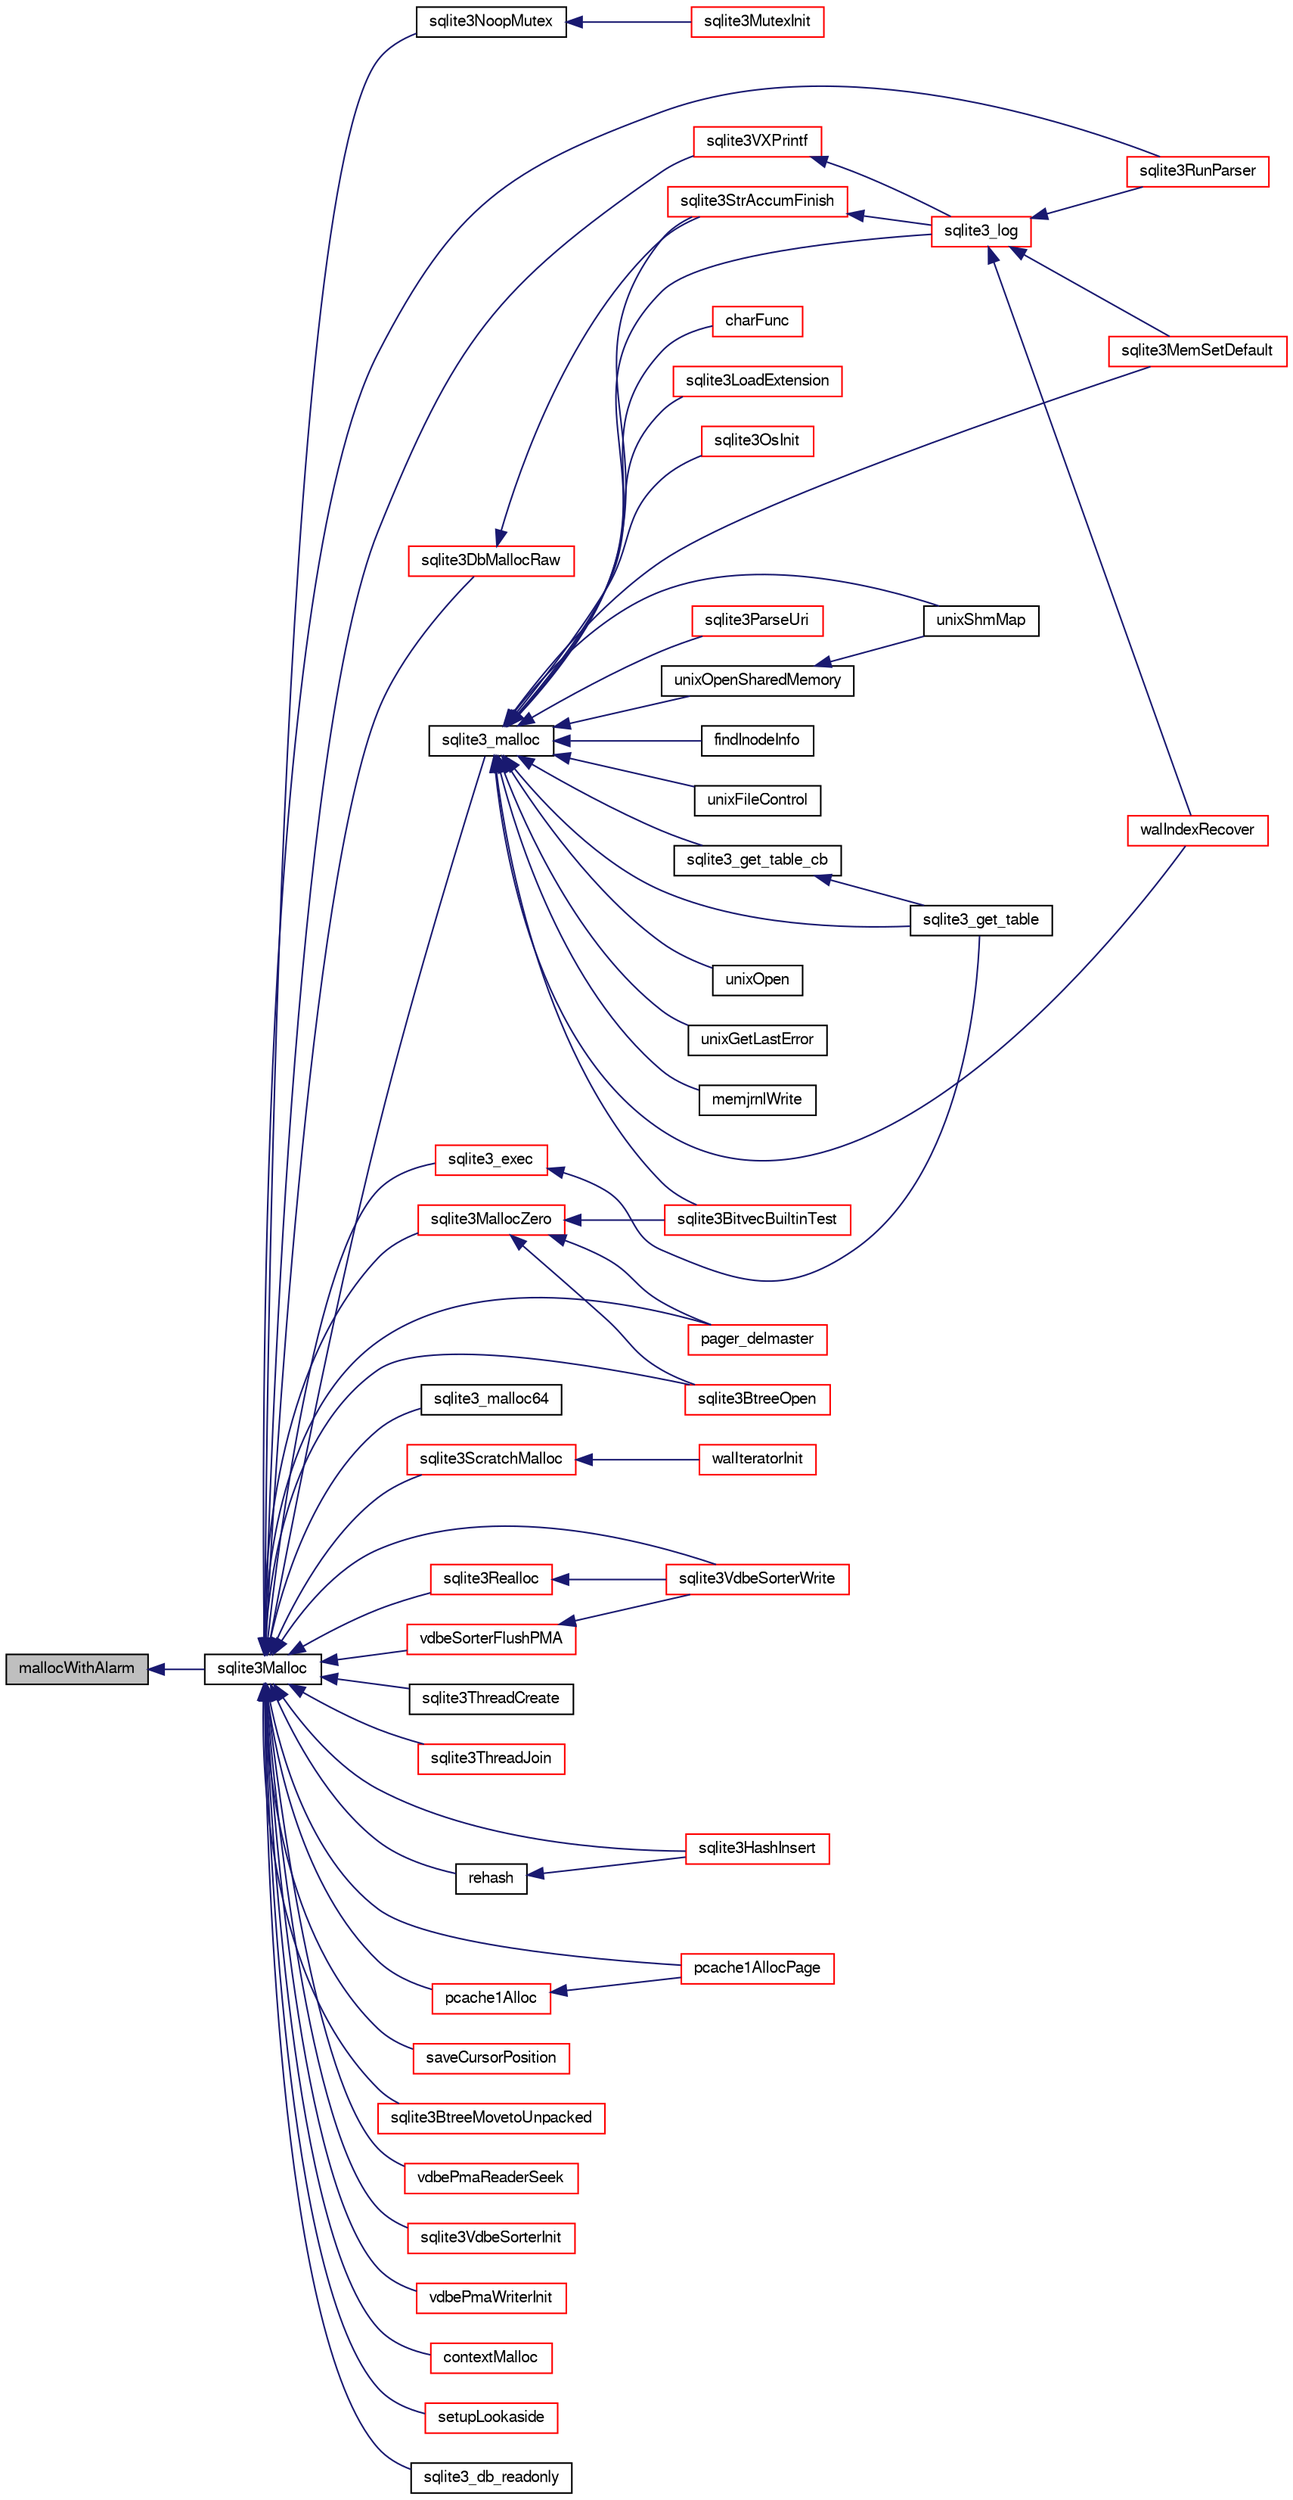 digraph "mallocWithAlarm"
{
  edge [fontname="FreeSans",fontsize="10",labelfontname="FreeSans",labelfontsize="10"];
  node [fontname="FreeSans",fontsize="10",shape=record];
  rankdir="LR";
  Node163046 [label="mallocWithAlarm",height=0.2,width=0.4,color="black", fillcolor="grey75", style="filled", fontcolor="black"];
  Node163046 -> Node163047 [dir="back",color="midnightblue",fontsize="10",style="solid",fontname="FreeSans"];
  Node163047 [label="sqlite3Malloc",height=0.2,width=0.4,color="black", fillcolor="white", style="filled",URL="$sqlite3_8c.html#a361a2eaa846b1885f123abe46f5d8b2b"];
  Node163047 -> Node163048 [dir="back",color="midnightblue",fontsize="10",style="solid",fontname="FreeSans"];
  Node163048 [label="sqlite3NoopMutex",height=0.2,width=0.4,color="black", fillcolor="white", style="filled",URL="$sqlite3_8c.html#a09742cde9ef371d94f8201d2cdb543e4"];
  Node163048 -> Node163049 [dir="back",color="midnightblue",fontsize="10",style="solid",fontname="FreeSans"];
  Node163049 [label="sqlite3MutexInit",height=0.2,width=0.4,color="red", fillcolor="white", style="filled",URL="$sqlite3_8c.html#a7906afcdd1cdb3d0007eb932398a1158"];
  Node163047 -> Node163539 [dir="back",color="midnightblue",fontsize="10",style="solid",fontname="FreeSans"];
  Node163539 [label="sqlite3_malloc",height=0.2,width=0.4,color="black", fillcolor="white", style="filled",URL="$sqlite3_8h.html#a510e31845345737f17d86ce0b2328356"];
  Node163539 -> Node163463 [dir="back",color="midnightblue",fontsize="10",style="solid",fontname="FreeSans"];
  Node163463 [label="sqlite3OsInit",height=0.2,width=0.4,color="red", fillcolor="white", style="filled",URL="$sqlite3_8c.html#afeaa886fe1ca086a30fd278b1d069762"];
  Node163539 -> Node163535 [dir="back",color="midnightblue",fontsize="10",style="solid",fontname="FreeSans"];
  Node163535 [label="sqlite3MemSetDefault",height=0.2,width=0.4,color="red", fillcolor="white", style="filled",URL="$sqlite3_8c.html#a162fbfd727e92c5f8f72625b5ff62549"];
  Node163539 -> Node163540 [dir="back",color="midnightblue",fontsize="10",style="solid",fontname="FreeSans"];
  Node163540 [label="sqlite3StrAccumFinish",height=0.2,width=0.4,color="red", fillcolor="white", style="filled",URL="$sqlite3_8c.html#adb7f26b10ac1b847db6f000ef4c2e2ba"];
  Node163540 -> Node163725 [dir="back",color="midnightblue",fontsize="10",style="solid",fontname="FreeSans"];
  Node163725 [label="sqlite3_log",height=0.2,width=0.4,color="red", fillcolor="white", style="filled",URL="$sqlite3_8h.html#a298c9699bf9c143662c6b1fec4b2dc3b"];
  Node163725 -> Node163535 [dir="back",color="midnightblue",fontsize="10",style="solid",fontname="FreeSans"];
  Node163725 -> Node163653 [dir="back",color="midnightblue",fontsize="10",style="solid",fontname="FreeSans"];
  Node163653 [label="walIndexRecover",height=0.2,width=0.4,color="red", fillcolor="white", style="filled",URL="$sqlite3_8c.html#ab4ee99f3710323acbeb6c495dd18d205"];
  Node163725 -> Node163233 [dir="back",color="midnightblue",fontsize="10",style="solid",fontname="FreeSans"];
  Node163233 [label="sqlite3RunParser",height=0.2,width=0.4,color="red", fillcolor="white", style="filled",URL="$sqlite3_8c.html#a174f16a9adcc64bf971bae4a5ffa3488"];
  Node163539 -> Node163725 [dir="back",color="midnightblue",fontsize="10",style="solid",fontname="FreeSans"];
  Node163539 -> Node163804 [dir="back",color="midnightblue",fontsize="10",style="solid",fontname="FreeSans"];
  Node163804 [label="findInodeInfo",height=0.2,width=0.4,color="black", fillcolor="white", style="filled",URL="$sqlite3_8c.html#ac92c39062e69a79c4a62dfd55242c782"];
  Node163539 -> Node163055 [dir="back",color="midnightblue",fontsize="10",style="solid",fontname="FreeSans"];
  Node163055 [label="unixFileControl",height=0.2,width=0.4,color="black", fillcolor="white", style="filled",URL="$sqlite3_8c.html#ad71f213fa385cc58f307cefd953c03ae"];
  Node163539 -> Node163465 [dir="back",color="midnightblue",fontsize="10",style="solid",fontname="FreeSans"];
  Node163465 [label="unixOpenSharedMemory",height=0.2,width=0.4,color="black", fillcolor="white", style="filled",URL="$sqlite3_8c.html#a30775afa2e08ca6ddc7853326afed7c7"];
  Node163465 -> Node163466 [dir="back",color="midnightblue",fontsize="10",style="solid",fontname="FreeSans"];
  Node163466 [label="unixShmMap",height=0.2,width=0.4,color="black", fillcolor="white", style="filled",URL="$sqlite3_8c.html#aeaa77f0ab08a4f4ee5f86e8c9727e974"];
  Node163539 -> Node163466 [dir="back",color="midnightblue",fontsize="10",style="solid",fontname="FreeSans"];
  Node163539 -> Node163056 [dir="back",color="midnightblue",fontsize="10",style="solid",fontname="FreeSans"];
  Node163056 [label="unixOpen",height=0.2,width=0.4,color="black", fillcolor="white", style="filled",URL="$sqlite3_8c.html#a8ed5efc47b6e14f7805cd1bb9b215775"];
  Node163539 -> Node163636 [dir="back",color="midnightblue",fontsize="10",style="solid",fontname="FreeSans"];
  Node163636 [label="unixGetLastError",height=0.2,width=0.4,color="black", fillcolor="white", style="filled",URL="$sqlite3_8c.html#aed1e42f49d74b419c3c85b559dd61240"];
  Node163539 -> Node163059 [dir="back",color="midnightblue",fontsize="10",style="solid",fontname="FreeSans"];
  Node163059 [label="sqlite3BitvecBuiltinTest",height=0.2,width=0.4,color="red", fillcolor="white", style="filled",URL="$sqlite3_8c.html#a9b4e3e921ce1ede6f10a9106c034ff9b"];
  Node163539 -> Node163653 [dir="back",color="midnightblue",fontsize="10",style="solid",fontname="FreeSans"];
  Node163539 -> Node163805 [dir="back",color="midnightblue",fontsize="10",style="solid",fontname="FreeSans"];
  Node163805 [label="memjrnlWrite",height=0.2,width=0.4,color="black", fillcolor="white", style="filled",URL="$sqlite3_8c.html#af8bd7d5d7eafce5542f8de300a120c47"];
  Node163539 -> Node163806 [dir="back",color="midnightblue",fontsize="10",style="solid",fontname="FreeSans"];
  Node163806 [label="charFunc",height=0.2,width=0.4,color="red", fillcolor="white", style="filled",URL="$sqlite3_8c.html#ab9b72ce47fcea3c3b92e816435a0fd91"];
  Node163539 -> Node163618 [dir="back",color="midnightblue",fontsize="10",style="solid",fontname="FreeSans"];
  Node163618 [label="sqlite3LoadExtension",height=0.2,width=0.4,color="red", fillcolor="white", style="filled",URL="$sqlite3_8c.html#a3b46232455de4779a67c63b2c9004245"];
  Node163539 -> Node163621 [dir="back",color="midnightblue",fontsize="10",style="solid",fontname="FreeSans"];
  Node163621 [label="sqlite3_get_table_cb",height=0.2,width=0.4,color="black", fillcolor="white", style="filled",URL="$sqlite3_8c.html#a1dbaba1b543953c0dade97357c5866b1"];
  Node163621 -> Node163260 [dir="back",color="midnightblue",fontsize="10",style="solid",fontname="FreeSans"];
  Node163260 [label="sqlite3_get_table",height=0.2,width=0.4,color="black", fillcolor="white", style="filled",URL="$sqlite3_8h.html#a5effeac4e12df57beaa35c5be1f61579"];
  Node163539 -> Node163260 [dir="back",color="midnightblue",fontsize="10",style="solid",fontname="FreeSans"];
  Node163539 -> Node163459 [dir="back",color="midnightblue",fontsize="10",style="solid",fontname="FreeSans"];
  Node163459 [label="sqlite3ParseUri",height=0.2,width=0.4,color="red", fillcolor="white", style="filled",URL="$sqlite3_8c.html#aaa912f29a67460d8b2186c97056e8767"];
  Node163047 -> Node163807 [dir="back",color="midnightblue",fontsize="10",style="solid",fontname="FreeSans"];
  Node163807 [label="sqlite3_malloc64",height=0.2,width=0.4,color="black", fillcolor="white", style="filled",URL="$sqlite3_8h.html#a12b7ee85e539ea28c130c5c75b96a82a"];
  Node163047 -> Node163927 [dir="back",color="midnightblue",fontsize="10",style="solid",fontname="FreeSans"];
  Node163927 [label="sqlite3ScratchMalloc",height=0.2,width=0.4,color="red", fillcolor="white", style="filled",URL="$sqlite3_8c.html#a9b883a0e42e20c9f0cd19bd87059c383"];
  Node163927 -> Node163821 [dir="back",color="midnightblue",fontsize="10",style="solid",fontname="FreeSans"];
  Node163821 [label="walIteratorInit",height=0.2,width=0.4,color="red", fillcolor="white", style="filled",URL="$sqlite3_8c.html#af32190641053b9108a09fac6ff0ad652"];
  Node163047 -> Node163928 [dir="back",color="midnightblue",fontsize="10",style="solid",fontname="FreeSans"];
  Node163928 [label="sqlite3Realloc",height=0.2,width=0.4,color="red", fillcolor="white", style="filled",URL="$sqlite3_8c.html#ad53aefdfc088f622e23ffe838201fe22"];
  Node163928 -> Node163692 [dir="back",color="midnightblue",fontsize="10",style="solid",fontname="FreeSans"];
  Node163692 [label="sqlite3VdbeSorterWrite",height=0.2,width=0.4,color="red", fillcolor="white", style="filled",URL="$sqlite3_8c.html#a1285a5dd9fee5078593b3cda07911c39"];
  Node163047 -> Node163931 [dir="back",color="midnightblue",fontsize="10",style="solid",fontname="FreeSans"];
  Node163931 [label="sqlite3MallocZero",height=0.2,width=0.4,color="red", fillcolor="white", style="filled",URL="$sqlite3_8c.html#ab3e07a30b9b5471f9f5e8f9cb7229934"];
  Node163931 -> Node163059 [dir="back",color="midnightblue",fontsize="10",style="solid",fontname="FreeSans"];
  Node163931 -> Node163940 [dir="back",color="midnightblue",fontsize="10",style="solid",fontname="FreeSans"];
  Node163940 [label="pager_delmaster",height=0.2,width=0.4,color="red", fillcolor="white", style="filled",URL="$sqlite3_8c.html#a940bc2e6650e613dc69243119683c221"];
  Node163931 -> Node163065 [dir="back",color="midnightblue",fontsize="10",style="solid",fontname="FreeSans"];
  Node163065 [label="sqlite3BtreeOpen",height=0.2,width=0.4,color="red", fillcolor="white", style="filled",URL="$sqlite3_8c.html#a13dcb44dc34af6ce9d38de9c5aa975f9"];
  Node163047 -> Node163949 [dir="back",color="midnightblue",fontsize="10",style="solid",fontname="FreeSans"];
  Node163949 [label="sqlite3DbMallocRaw",height=0.2,width=0.4,color="red", fillcolor="white", style="filled",URL="$sqlite3_8c.html#abbe8be0cf7175e11ddc3e2218fad924e"];
  Node163949 -> Node163540 [dir="back",color="midnightblue",fontsize="10",style="solid",fontname="FreeSans"];
  Node163047 -> Node163723 [dir="back",color="midnightblue",fontsize="10",style="solid",fontname="FreeSans"];
  Node163723 [label="sqlite3VXPrintf",height=0.2,width=0.4,color="red", fillcolor="white", style="filled",URL="$sqlite3_8c.html#a63c25806c9bd4a2b76f9a0eb232c6bde"];
  Node163723 -> Node163725 [dir="back",color="midnightblue",fontsize="10",style="solid",fontname="FreeSans"];
  Node163047 -> Node164004 [dir="back",color="midnightblue",fontsize="10",style="solid",fontname="FreeSans"];
  Node164004 [label="sqlite3ThreadCreate",height=0.2,width=0.4,color="black", fillcolor="white", style="filled",URL="$sqlite3_8c.html#a920c57803d0618fb35d36e93037c569e"];
  Node163047 -> Node164005 [dir="back",color="midnightblue",fontsize="10",style="solid",fontname="FreeSans"];
  Node164005 [label="sqlite3ThreadJoin",height=0.2,width=0.4,color="red", fillcolor="white", style="filled",URL="$sqlite3_8c.html#a5d675a90f2ab38ee6ca70a0a6345e225"];
  Node163047 -> Node163472 [dir="back",color="midnightblue",fontsize="10",style="solid",fontname="FreeSans"];
  Node163472 [label="rehash",height=0.2,width=0.4,color="black", fillcolor="white", style="filled",URL="$sqlite3_8c.html#a4851529638f6c7af16239ee6e2dcc628"];
  Node163472 -> Node163473 [dir="back",color="midnightblue",fontsize="10",style="solid",fontname="FreeSans"];
  Node163473 [label="sqlite3HashInsert",height=0.2,width=0.4,color="red", fillcolor="white", style="filled",URL="$sqlite3_8c.html#aebbc6c13b3c139d5f3463938f441da3d"];
  Node163047 -> Node163473 [dir="back",color="midnightblue",fontsize="10",style="solid",fontname="FreeSans"];
  Node163047 -> Node164011 [dir="back",color="midnightblue",fontsize="10",style="solid",fontname="FreeSans"];
  Node164011 [label="pcache1Alloc",height=0.2,width=0.4,color="red", fillcolor="white", style="filled",URL="$sqlite3_8c.html#ad80f2390e3fdf5c2feab3ea212d4e9a8"];
  Node164011 -> Node164012 [dir="back",color="midnightblue",fontsize="10",style="solid",fontname="FreeSans"];
  Node164012 [label="pcache1AllocPage",height=0.2,width=0.4,color="red", fillcolor="white", style="filled",URL="$sqlite3_8c.html#ad6ec26e3c7beec69fb9ca11fcd63120e"];
  Node163047 -> Node164012 [dir="back",color="midnightblue",fontsize="10",style="solid",fontname="FreeSans"];
  Node163047 -> Node163940 [dir="back",color="midnightblue",fontsize="10",style="solid",fontname="FreeSans"];
  Node163047 -> Node163377 [dir="back",color="midnightblue",fontsize="10",style="solid",fontname="FreeSans"];
  Node163377 [label="saveCursorPosition",height=0.2,width=0.4,color="red", fillcolor="white", style="filled",URL="$sqlite3_8c.html#a1fd19e15f7d2a03087f0c1f287dda917"];
  Node163047 -> Node163065 [dir="back",color="midnightblue",fontsize="10",style="solid",fontname="FreeSans"];
  Node163047 -> Node163391 [dir="back",color="midnightblue",fontsize="10",style="solid",fontname="FreeSans"];
  Node163391 [label="sqlite3BtreeMovetoUnpacked",height=0.2,width=0.4,color="red", fillcolor="white", style="filled",URL="$sqlite3_8c.html#a6d0b5aed55d5e85a0a6bfcae169fe579"];
  Node163047 -> Node164021 [dir="back",color="midnightblue",fontsize="10",style="solid",fontname="FreeSans"];
  Node164021 [label="vdbePmaReaderSeek",height=0.2,width=0.4,color="red", fillcolor="white", style="filled",URL="$sqlite3_8c.html#a2a5cefd3f6bc43af80ad2be35b2528d7"];
  Node163047 -> Node163956 [dir="back",color="midnightblue",fontsize="10",style="solid",fontname="FreeSans"];
  Node163956 [label="sqlite3VdbeSorterInit",height=0.2,width=0.4,color="red", fillcolor="white", style="filled",URL="$sqlite3_8c.html#a9360161e4d447a329fa8a9ae6bb2ec17"];
  Node163047 -> Node164022 [dir="back",color="midnightblue",fontsize="10",style="solid",fontname="FreeSans"];
  Node164022 [label="vdbePmaWriterInit",height=0.2,width=0.4,color="red", fillcolor="white", style="filled",URL="$sqlite3_8c.html#add2341e0ef2818676d3e8e2245c26444"];
  Node163047 -> Node163691 [dir="back",color="midnightblue",fontsize="10",style="solid",fontname="FreeSans"];
  Node163691 [label="vdbeSorterFlushPMA",height=0.2,width=0.4,color="red", fillcolor="white", style="filled",URL="$sqlite3_8c.html#ada9bb002d01885ef3856a19b12b99151"];
  Node163691 -> Node163692 [dir="back",color="midnightblue",fontsize="10",style="solid",fontname="FreeSans"];
  Node163047 -> Node163692 [dir="back",color="midnightblue",fontsize="10",style="solid",fontname="FreeSans"];
  Node163047 -> Node163859 [dir="back",color="midnightblue",fontsize="10",style="solid",fontname="FreeSans"];
  Node163859 [label="contextMalloc",height=0.2,width=0.4,color="red", fillcolor="white", style="filled",URL="$sqlite3_8c.html#a09e5794a0f9a8269eda3bc32d43d63c9"];
  Node163047 -> Node163259 [dir="back",color="midnightblue",fontsize="10",style="solid",fontname="FreeSans"];
  Node163259 [label="sqlite3_exec",height=0.2,width=0.4,color="red", fillcolor="white", style="filled",URL="$sqlite3_8h.html#a97487ec8150e0bcc8fa392ab8f0e24db"];
  Node163259 -> Node163260 [dir="back",color="midnightblue",fontsize="10",style="solid",fontname="FreeSans"];
  Node163047 -> Node163233 [dir="back",color="midnightblue",fontsize="10",style="solid",fontname="FreeSans"];
  Node163047 -> Node163530 [dir="back",color="midnightblue",fontsize="10",style="solid",fontname="FreeSans"];
  Node163530 [label="setupLookaside",height=0.2,width=0.4,color="red", fillcolor="white", style="filled",URL="$sqlite3_8c.html#a83e30e8059c0e1a0537a569a91ce81e5"];
  Node163047 -> Node163534 [dir="back",color="midnightblue",fontsize="10",style="solid",fontname="FreeSans"];
  Node163534 [label="sqlite3_db_readonly",height=0.2,width=0.4,color="black", fillcolor="white", style="filled",URL="$sqlite3_8h.html#a96c378e7022e7a8a375e23f7fc662cdd"];
}
